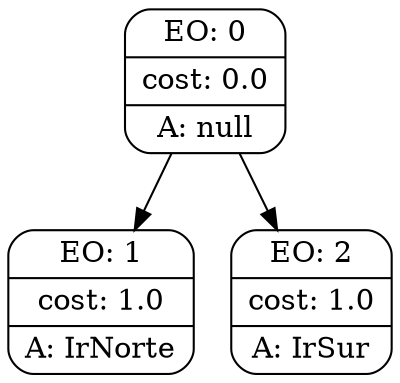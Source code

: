 digraph g {
node [shape = Mrecord];
nodo0[label="{EO: 0|cost: 0.0|A: null}"]
nodo1[label="{EO: 1|cost: 1.0|A: IrNorte}"]

nodo0 -> nodo1;
nodo2[label="{EO: 2|cost: 1.0|A: IrSur}"]

nodo0 -> nodo2;


}